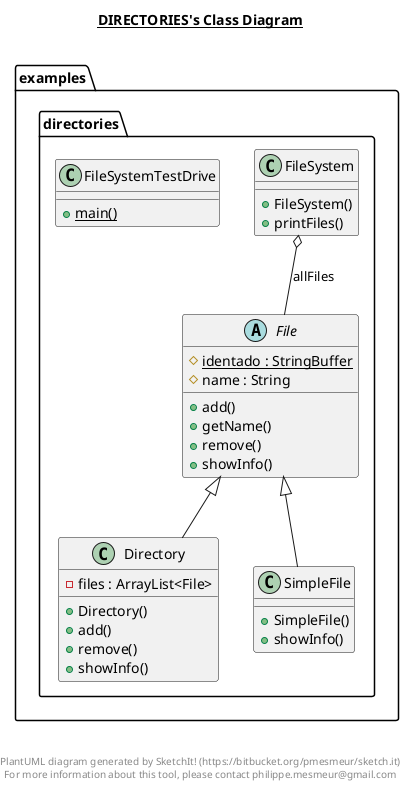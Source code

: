 @startuml

title __DIRECTORIES's Class Diagram__\n

  namespace examples.directories {
    class examples.directories.Directory {
        - files : ArrayList<File>
        + Directory()
        + add()
        + remove()
        + showInfo()
    }
  }
  

  namespace examples.directories {
    abstract class examples.directories.File {
        {static} # identado : StringBuffer
        # name : String
        + add()
        + getName()
        + remove()
        + showInfo()
    }
  }
  

  namespace examples.directories {
    class examples.directories.FileSystem {
        + FileSystem()
        + printFiles()
    }
  }
  

  namespace examples.directories {
    class examples.directories.FileSystemTestDrive {
        {static} + main()
    }
  }
  

  namespace examples.directories {
    class examples.directories.SimpleFile {
        + SimpleFile()
        + showInfo()
    }
  }
  

  examples.directories.Directory -up-|> examples.directories.File
  examples.directories.FileSystem o-- examples.directories.File : allFiles
  examples.directories.SimpleFile -up-|> examples.directories.File


right footer


PlantUML diagram generated by SketchIt! (https://bitbucket.org/pmesmeur/sketch.it)
For more information about this tool, please contact philippe.mesmeur@gmail.com
endfooter

@enduml
